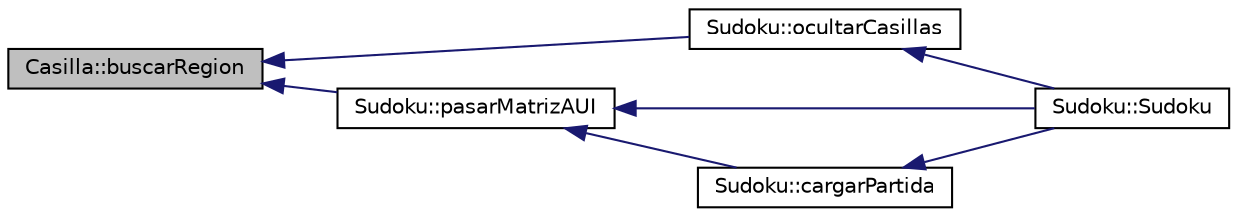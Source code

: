 digraph "Casilla::buscarRegion"
{
  edge [fontname="Helvetica",fontsize="10",labelfontname="Helvetica",labelfontsize="10"];
  node [fontname="Helvetica",fontsize="10",shape=record];
  rankdir="LR";
  Node1 [label="Casilla::buscarRegion",height=0.2,width=0.4,color="black", fillcolor="grey75", style="filled" fontcolor="black"];
  Node1 -> Node2 [dir="back",color="midnightblue",fontsize="10",style="solid",fontname="Helvetica"];
  Node2 [label="Sudoku::ocultarCasillas",height=0.2,width=0.4,color="black", fillcolor="white", style="filled",URL="$class_sudoku.html#a817c57872f6d02376547e72feaa4ab31"];
  Node2 -> Node3 [dir="back",color="midnightblue",fontsize="10",style="solid",fontname="Helvetica"];
  Node3 [label="Sudoku::Sudoku",height=0.2,width=0.4,color="black", fillcolor="white", style="filled",URL="$class_sudoku.html#add26172d727a99b29e4cc1c99d17ead4"];
  Node1 -> Node4 [dir="back",color="midnightblue",fontsize="10",style="solid",fontname="Helvetica"];
  Node4 [label="Sudoku::pasarMatrizAUI",height=0.2,width=0.4,color="black", fillcolor="white", style="filled",URL="$class_sudoku.html#a9851e8f3ef4959a86509a6c0a1f364db",tooltip="Pasa los valores del tablero lógico al tablero gráfico. "];
  Node4 -> Node3 [dir="back",color="midnightblue",fontsize="10",style="solid",fontname="Helvetica"];
  Node4 -> Node5 [dir="back",color="midnightblue",fontsize="10",style="solid",fontname="Helvetica"];
  Node5 [label="Sudoku::cargarPartida",height=0.2,width=0.4,color="black", fillcolor="white", style="filled",URL="$class_sudoku.html#ab2a8d3cebdc3898f5491f023df298958"];
  Node5 -> Node3 [dir="back",color="midnightblue",fontsize="10",style="solid",fontname="Helvetica"];
}
